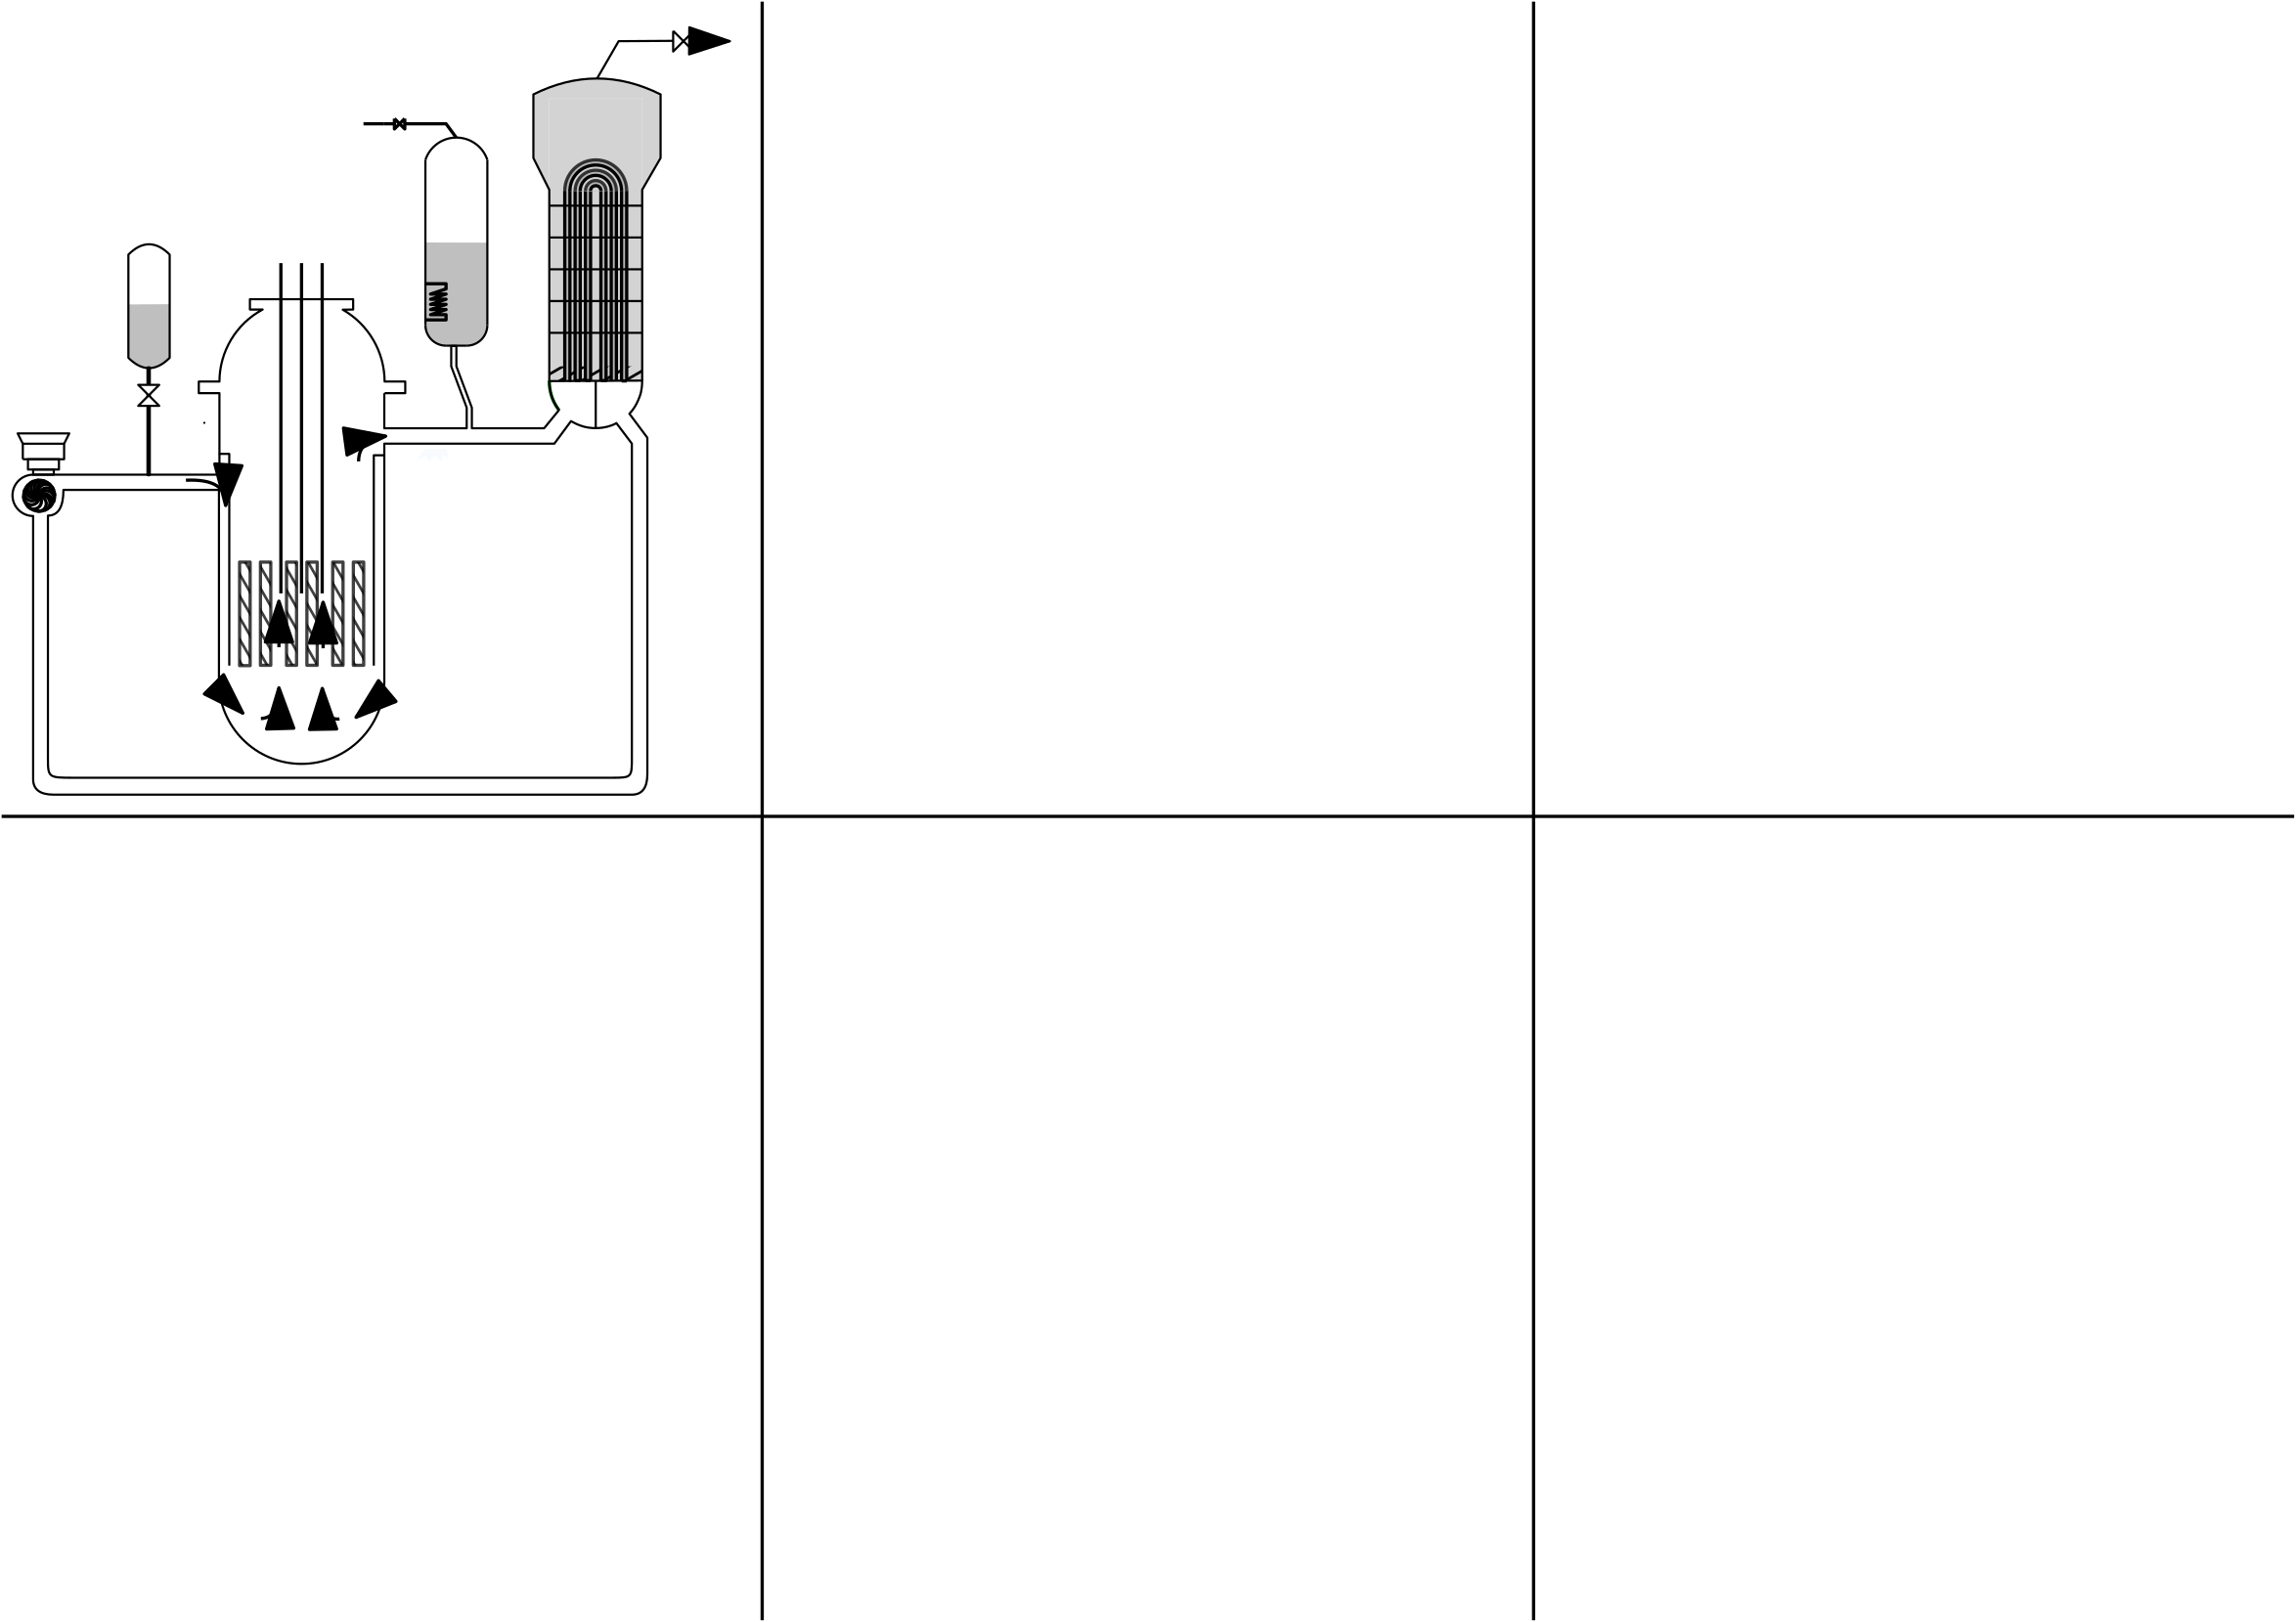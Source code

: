 <?xml version="1.0"?>
<!DOCTYPE ipe SYSTEM "ipe.dtd">
<ipe version="70206" creator="Ipe 7.2.7">
<info created="D:20170504092513" modified="D:20170504092513"/>
<ipestyle name="basic">
<symbol name="arrow/arc(spx)">
<path stroke="sym-stroke" fill="sym-stroke" pen="sym-pen">
0 0 m
-1 0.333 l
-1 -0.333 l
h
</path>
</symbol>
<symbol name="arrow/farc(spx)">
<path stroke="sym-stroke" fill="white" pen="sym-pen">
0 0 m
-1 0.333 l
-1 -0.333 l
h
</path>
</symbol>
<symbol name="arrow/ptarc(spx)">
<path stroke="sym-stroke" fill="sym-stroke" pen="sym-pen">
0 0 m
-1 0.333 l
-0.8 0 l
-1 -0.333 l
h
</path>
</symbol>
<symbol name="arrow/fptarc(spx)">
<path stroke="sym-stroke" fill="white" pen="sym-pen">
0 0 m
-1 0.333 l
-0.8 0 l
-1 -0.333 l
h
</path>
</symbol>
<symbol name="mark/circle(sx)" transformations="translations">
<path fill="sym-stroke">
0.6 0 0 0.6 0 0 e
0.4 0 0 0.4 0 0 e
</path>
</symbol>
<symbol name="mark/disk(sx)" transformations="translations">
<path fill="sym-stroke">
0.6 0 0 0.6 0 0 e
</path>
</symbol>
<symbol name="mark/fdisk(sfx)" transformations="translations">
<group>
<path fill="sym-fill">
0.5 0 0 0.5 0 0 e
</path>
<path fill="sym-stroke" fillrule="eofill">
0.6 0 0 0.6 0 0 e
0.4 0 0 0.4 0 0 e
</path>
</group>
</symbol>
<symbol name="mark/box(sx)" transformations="translations">
<path fill="sym-stroke" fillrule="eofill">
-0.6 -0.6 m
0.6 -0.6 l
0.6 0.6 l
-0.6 0.6 l
h
-0.4 -0.4 m
0.4 -0.4 l
0.4 0.4 l
-0.4 0.4 l
h
</path>
</symbol>
<symbol name="mark/square(sx)" transformations="translations">
<path fill="sym-stroke">
-0.6 -0.6 m
0.6 -0.6 l
0.6 0.6 l
-0.6 0.6 l
h
</path>
</symbol>
<symbol name="mark/fsquare(sfx)" transformations="translations">
<group>
<path fill="sym-fill">
-0.5 -0.5 m
0.5 -0.5 l
0.5 0.5 l
-0.5 0.5 l
h
</path>
<path fill="sym-stroke" fillrule="eofill">
-0.6 -0.6 m
0.6 -0.6 l
0.6 0.6 l
-0.6 0.6 l
h
-0.4 -0.4 m
0.4 -0.4 l
0.4 0.4 l
-0.4 0.4 l
h
</path>
</group>
</symbol>
<symbol name="mark/cross(sx)" transformations="translations">
<group>
<path fill="sym-stroke">
-0.43 -0.57 m
0.57 0.43 l
0.43 0.57 l
-0.57 -0.43 l
h
</path>
<path fill="sym-stroke">
-0.43 0.57 m
0.57 -0.43 l
0.43 -0.57 l
-0.57 0.43 l
h
</path>
</group>
</symbol>
<symbol name="arrow/fnormal(spx)">
<path stroke="sym-stroke" fill="white" pen="sym-pen">
0 0 m
-1 0.333 l
-1 -0.333 l
h
</path>
</symbol>
<symbol name="arrow/pointed(spx)">
<path stroke="sym-stroke" fill="sym-stroke" pen="sym-pen">
0 0 m
-1 0.333 l
-0.8 0 l
-1 -0.333 l
h
</path>
</symbol>
<symbol name="arrow/fpointed(spx)">
<path stroke="sym-stroke" fill="white" pen="sym-pen">
0 0 m
-1 0.333 l
-0.8 0 l
-1 -0.333 l
h
</path>
</symbol>
<symbol name="arrow/linear(spx)">
<path stroke="sym-stroke" pen="sym-pen">
-1 0.333 m
0 0 l
-1 -0.333 l
</path>
</symbol>
<symbol name="arrow/fdouble(spx)">
<path stroke="sym-stroke" fill="white" pen="sym-pen">
0 0 m
-1 0.333 l
-1 -0.333 l
h
-1 0 m
-2 0.333 l
-2 -0.333 l
h
</path>
</symbol>
<symbol name="arrow/double(spx)">
<path stroke="sym-stroke" fill="sym-stroke" pen="sym-pen">
0 0 m
-1 0.333 l
-1 -0.333 l
h
-1 0 m
-2 0.333 l
-2 -0.333 l
h
</path>
</symbol>
<pen name="heavier" value="0.8"/>
<pen name="fat" value="1.2"/>
<pen name="ultrafat" value="2"/>
<symbolsize name="large" value="5"/>
<symbolsize name="small" value="2"/>
<symbolsize name="tiny" value="1.1"/>
<arrowsize name="large" value="10"/>
<arrowsize name="small" value="5"/>
<arrowsize name="tiny" value="3"/>
<color name="red" value="1 0 0"/>
<color name="green" value="0 1 0"/>
<color name="blue" value="0 0 1"/>
<color name="yellow" value="1 1 0"/>
<color name="orange" value="1 0.647 0"/>
<color name="gold" value="1 0.843 0"/>
<color name="purple" value="0.627 0.125 0.941"/>
<color name="gray" value="0.745"/>
<color name="brown" value="0.647 0.165 0.165"/>
<color name="navy" value="0 0 0.502"/>
<color name="pink" value="1 0.753 0.796"/>
<color name="seagreen" value="0.18 0.545 0.341"/>
<color name="turquoise" value="0.251 0.878 0.816"/>
<color name="violet" value="0.933 0.51 0.933"/>
<color name="darkblue" value="0 0 0.545"/>
<color name="darkcyan" value="0 0.545 0.545"/>
<color name="darkgray" value="0.663"/>
<color name="darkgreen" value="0 0.392 0"/>
<color name="darkmagenta" value="0.545 0 0.545"/>
<color name="darkorange" value="1 0.549 0"/>
<color name="darkred" value="0.545 0 0"/>
<color name="lightblue" value="0.678 0.847 0.902"/>
<color name="lightcyan" value="0.878 1 1"/>
<color name="lightgray" value="0.827"/>
<color name="lightgreen" value="0.565 0.933 0.565"/>
<color name="lightyellow" value="1 1 0.878"/>
<dashstyle name="dashed" value="[4] 0"/>
<dashstyle name="dotted" value="[1 3] 0"/>
<dashstyle name="dash dotted" value="[4 2 1 2] 0"/>
<dashstyle name="dash dot dotted" value="[4 2 1 2 1 2] 0"/>
<textsize name="large" value="\large"/>
<textsize name="Large" value="\Large"/>
<textsize name="LARGE" value="\LARGE"/>
<textsize name="huge" value="\huge"/>
<textsize name="Huge" value="\Huge"/>
<textsize name="small" value="\small"/>
<textsize name="footnote" value="\footnotesize"/>
<textsize name="tiny" value="\tiny"/>
<textstyle name="center" begin="\begin{center}" end="\end{center}"/>
<textstyle name="itemize" begin="\begin{itemize}" end="\end{itemize}"/>
<textstyle name="item" begin="\begin{itemize}\item{}" end="\end{itemize}"/>
<gridsize name="4 pts" value="4"/>
<gridsize name="8 pts (~3 mm)" value="8"/>
<gridsize name="16 pts (~6 mm)" value="16"/>
<gridsize name="32 pts (~12 mm)" value="32"/>
<gridsize name="10 pts (~3.5 mm)" value="10"/>
<gridsize name="20 pts (~7 mm)" value="20"/>
<gridsize name="14 pts (~5 mm)" value="14"/>
<gridsize name="28 pts (~10 mm)" value="28"/>
<gridsize name="56 pts (~20 mm)" value="56"/>
<anglesize name="90 deg" value="90"/>
<anglesize name="60 deg" value="60"/>
<anglesize name="45 deg" value="45"/>
<anglesize name="30 deg" value="30"/>
<anglesize name="22.5 deg" value="22.5"/>
<opacity name="10%" value="0.1"/>
<opacity name="30%" value="0.3"/>
<opacity name="50%" value="0.5"/>
<opacity name="75%" value="0.75"/>
<tiling name="falling" angle="-60" step="4" width="1"/>
<tiling name="rising" angle="30" step="4" width="1"/>
</ipestyle>
<ipestyle name="presentation">
<symbol name="arrow/arc(spx)">
<path stroke="sym-stroke" fill="sym-stroke" pen="sym-pen">
0 0 m
-1 0.333 l
-1 -0.333 l
h
</path>
</symbol>
<symbol name="arrow/farc(spx)">
<path stroke="sym-stroke" fill="white" pen="sym-pen">
0 0 m
-1 0.333 l
-1 -0.333 l
h
</path>
</symbol>
<symbol name="mark/circle(sx)" transformations="translations">
<path fill="sym-stroke">
0.6 0 0 0.6 0 0 e
0.4 0 0 0.4 0 0 e
</path>
</symbol>
<symbol name="mark/disk(sx)" transformations="translations">
<path fill="sym-stroke">
0.6 0 0 0.6 0 0 e
</path>
</symbol>
<symbol name="mark/fdisk(sfx)" transformations="translations">
<group>
<path fill="sym-fill">
0.5 0 0 0.5 0 0 e
</path>
<path fill="sym-stroke" fillrule="eofill">
0.6 0 0 0.6 0 0 e
0.4 0 0 0.4 0 0 e
</path>
</group>
</symbol>
<symbol name="mark/box(sx)" transformations="translations">
<path fill="sym-stroke" fillrule="eofill">
-0.6 -0.6 m
0.6 -0.6 l
0.6 0.6 l
-0.6 0.6 l
h
-0.4 -0.4 m
0.4 -0.4 l
0.4 0.4 l
-0.4 0.4 l
h
</path>
</symbol>
<symbol name="mark/square(sx)" transformations="translations">
<path fill="sym-stroke">
-0.6 -0.6 m
0.6 -0.6 l
0.6 0.6 l
-0.6 0.6 l
h
</path>
</symbol>
<symbol name="mark/fsquare(sfx)" transformations="translations">
<group>
<path fill="sym-fill">
-0.5 -0.5 m
0.5 -0.5 l
0.5 0.5 l
-0.5 0.5 l
h
</path>
<path fill="sym-stroke" fillrule="eofill">
-0.6 -0.6 m
0.6 -0.6 l
0.6 0.6 l
-0.6 0.6 l
h
-0.4 -0.4 m
0.4 -0.4 l
0.4 0.4 l
-0.4 0.4 l
h
</path>
</group>
</symbol>
<symbol name="mark/cross(sx)" transformations="translations">
<group>
<path fill="sym-stroke">
-0.43 -0.57 m
0.57 0.43 l
0.43 0.57 l
-0.57 -0.43 l
h
</path>
<path fill="sym-stroke">
-0.43 0.57 m
0.57 -0.43 l
0.43 -0.57 l
-0.57 0.43 l
h
</path>
</group>
</symbol>
<symbol name="arrow/fnormal(spx)">
<path stroke="sym-stroke" fill="white" pen="sym-pen">
0 0 m
-1 0.333 l
-1 -0.333 l
h
</path>
</symbol>
<symbol name="arrow/pointed(spx)">
<path stroke="sym-stroke" fill="sym-stroke" pen="sym-pen">
0 0 m
-1 0.333 l
-0.8 0 l
-1 -0.333 l
h
</path>
</symbol>
<symbol name="arrow/fpointed(spx)">
<path stroke="sym-stroke" fill="white" pen="sym-pen">
0 0 m
-1 0.333 l
-0.8 0 l
-1 -0.333 l
h
</path>
</symbol>
<symbol name="arrow/linear(spx)">
<path stroke="sym-stroke" pen="sym-pen">
-1 0.333 m
0 0 l
-1 -0.333 l
</path>
</symbol>
<symbol name="arrow/fdouble(spx)">
<path stroke="sym-stroke" fill="white" pen="sym-pen">
0 0 m
-1 0.333 l
-1 -0.333 l
h
-1 0 m
-2 0.333 l
-2 -0.333 l
h
</path>
</symbol>
<symbol name="arrow/double(spx)">
<path stroke="sym-stroke" fill="sym-stroke" pen="sym-pen">
0 0 m
-1 0.333 l
-1 -0.333 l
h
-1 0 m
-2 0.333 l
-2 -0.333 l
h
</path>
</symbol>
<pen name="normal" value="1.2"/>
<pen name="heavier" value="2.4"/>
<pen name="fat" value="3.6"/>
<pen name="ultrafat" value="6"/>
<symbolsize name="normal" value="9"/>
<symbolsize name="large" value="15"/>
<symbolsize name="small" value="6"/>
<symbolsize name="tiny" value="3.3"/>
<arrowsize name="normal" value="15"/>
<arrowsize name="large" value="20"/>
<arrowsize name="small" value="10"/>
<arrowsize name="tiny" value="6"/>
<color name="red" value="1 0 0"/>
<color name="green" value="0 1 0"/>
<color name="blue" value="0 0 1"/>
<color name="yellow" value="1 1 0"/>
<color name="orange" value="1 0.647 0"/>
<color name="gold" value="1 0.843 0"/>
<color name="purple" value="0.627 0.125 0.941"/>
<color name="gray" value="0.745"/>
<color name="brown" value="0.647 0.165 0.165"/>
<color name="navy" value="0 0 0.502"/>
<color name="pink" value="1 0.753 0.796"/>
<color name="seagreen" value="0.18 0.545 0.341"/>
<color name="turquoise" value="0.251 0.878 0.816"/>
<color name="violet" value="0.933 0.51 0.933"/>
<color name="darkblue" value="0 0 0.545"/>
<color name="darkcyan" value="0 0.545 0.545"/>
<color name="darkgray" value="0.663"/>
<color name="darkgreen" value="0 0.392 0"/>
<color name="darkmagenta" value="0.545 0 0.545"/>
<color name="darkorange" value="1 0.549 0"/>
<color name="darkred" value="0.545 0 0"/>
<color name="lightblue" value="0.678 0.847 0.902"/>
<color name="lightcyan" value="0.878 1 1"/>
<color name="lightgray" value="0.827"/>
<color name="lightgreen" value="0.565 0.933 0.565"/>
<color name="lightyellow" value="1 1 0.878"/>
<color name="title" value="0.4 0 0.4"/>
<dashstyle name="dashed" value="[4] 0"/>
<dashstyle name="dotted" value="[1 3] 0"/>
<dashstyle name="dash dotted" value="[4 2 1 2] 0"/>
<dashstyle name="dash dot dotted" value="[4 2 1 2 1 2] 0"/>
<textsize name="normal" value="\normalsize"/>
<textsize name="large" value="\large"/>
<textsize name="huge" value="\LARGE"/>
<textsize name="small" value="\normalsize"/>
<textstretch name="normal" value="2.8"/>
<textstretch name="large" value="2.8"/>
<textstretch name="huge" value="2.8"/>
<textstretch name="small" value="2.4"/>
<textstyle name="normal" begin="\begin{flushleft}" end="\end{flushleft}"/>
<textstyle name="center" begin="\begin{center}" end="\end{center}"/>
<textstyle name="itemize" begin="\begin{flushleft}\begin{itemize}" end="\end{itemize}\end{flushleft}"/>
<textstyle name="item" begin="\begin{flushleft}\begin{itemize}\item{}" end="\end{itemize}\end{flushleft}"/>
<gridsize name="16 pts (~6 mm)" value="16"/>
<gridsize name="32 pts (~12 mm)" value="32"/>
<gridsize name="10 pts (~3.5 mm)" value="10"/>
<gridsize name="20 pts (~7 mm)" value="20"/>
<gridsize name="14 pts (~5 mm)" value="14"/>
<gridsize name="28 pts (~10 mm)" value="28"/>
<gridsize name="56 pts (~20 mm)" value="56"/>
<anglesize name="90 deg" value="90"/>
<anglesize name="60 deg" value="60"/>
<anglesize name="45 deg" value="45"/>
<anglesize name="30 deg" value="30"/>
<anglesize name="22.5 deg" value="22.5"/>
<preamble>
\renewcommand\rmdefault{cmss}
\makeatletter
\leftmargini 1.5em
\leftmargin \leftmargini
\leftmarginii  1.2em
\leftmarginiii 1em
\def\@listI{\leftmargin\leftmargini
            \parsep \z@
	    \partopsep 3pt
	    \topsep \z@
            \itemsep \z@}
\@listI
\def\@listii {\leftmargin\leftmarginii
              \labelwidth\leftmarginii
              \advance\labelwidth-\labelsep
              \topsep    \z@
              \parsep    \z@
              \itemsep   \parsep}
\def\@listiii{\leftmargin\leftmarginiii
              \labelwidth\leftmarginiii
              \advance\labelwidth-\labelsep
              \topsep    \z@
              \parsep    \z@
              \partopsep \z@
              \itemsep   \topsep}
\makeatother
</preamble>
<layout paper="800 600" origin="32 0" frame="736 528" skip="32" crop="no"/>
<titlestyle pos="368 554" size="large" color="title"  halign="center" valign="baseline"/>
<tiling name="falling" angle="-60" step="12" width="3"/>
<tiling name="rising" angle="30" step="12" width="3"/>
</ipestyle>
<ipestyle name="a4paper">
<layout paper="596 843" origin="0 0" frame="596 843" crop="no"/>
<titlestyle pos="10 10" size="LARGE" color="title"  valign="baseline"/>
</ipestyle>
<ipestyle name="a4paperlscape">
<symbol name="arrow/arc(spx)">
<path stroke="sym-stroke" fill="sym-stroke" pen="sym-pen">
0 0 m
-1 0.333 l
-1 -0.333 l
h
</path>
</symbol>
<symbol name="arrow/farc(spx)">
<path stroke="sym-stroke" fill="white" pen="sym-pen">
0 0 m
-1 0.333 l
-1 -0.333 l
h
</path>
</symbol>
<symbol name="arrow/ptarc(spx)">
<path stroke="sym-stroke" fill="sym-stroke" pen="sym-pen">
0 0 m
-1 0.333 l
-0.8 0 l
-1 -0.333 l
h
</path>
</symbol>
<symbol name="arrow/fptarc(spx)">
<path stroke="sym-stroke" fill="white" pen="sym-pen">
0 0 m
-1 0.333 l
-0.8 0 l
-1 -0.333 l
h
</path>
</symbol>
<symbol name="mark/circle(sx)" transformations="translations">
<path fill="sym-stroke">
0.6 0 0 0.6 0 0 e
0.4 0 0 0.4 0 0 e
</path>
</symbol>
<symbol name="mark/disk(sx)" transformations="translations">
<path fill="sym-stroke">
0.6 0 0 0.6 0 0 e
</path>
</symbol>
<symbol name="mark/fdisk(sfx)" transformations="translations">
<group>
<path fill="sym-fill">
0.5 0 0 0.5 0 0 e
</path>
<path fill="sym-stroke" fillrule="eofill">
0.6 0 0 0.6 0 0 e
0.4 0 0 0.4 0 0 e
</path>
</group>
</symbol>
<symbol name="mark/box(sx)" transformations="translations">
<path fill="sym-stroke" fillrule="eofill">
-0.6 -0.6 m
0.6 -0.6 l
0.6 0.6 l
-0.6 0.6 l
h
-0.4 -0.4 m
0.4 -0.4 l
0.4 0.4 l
-0.4 0.4 l
h
</path>
</symbol>
<symbol name="mark/square(sx)" transformations="translations">
<path fill="sym-stroke">
-0.6 -0.6 m
0.6 -0.6 l
0.6 0.6 l
-0.6 0.6 l
h
</path>
</symbol>
<symbol name="mark/fsquare(sfx)" transformations="translations">
<group>
<path fill="sym-fill">
-0.5 -0.5 m
0.5 -0.5 l
0.5 0.5 l
-0.5 0.5 l
h
</path>
<path fill="sym-stroke" fillrule="eofill">
-0.6 -0.6 m
0.6 -0.6 l
0.6 0.6 l
-0.6 0.6 l
h
-0.4 -0.4 m
0.4 -0.4 l
0.4 0.4 l
-0.4 0.4 l
h
</path>
</group>
</symbol>
<symbol name="mark/cross(sx)" transformations="translations">
<group>
<path fill="sym-stroke">
-0.43 -0.57 m
0.57 0.43 l
0.43 0.57 l
-0.57 -0.43 l
h
</path>
<path fill="sym-stroke">
-0.43 0.57 m
0.57 -0.43 l
0.43 -0.57 l
-0.57 0.43 l
h
</path>
</group>
</symbol>
<symbol name="arrow/fnormal(spx)">
<path stroke="sym-stroke" fill="white" pen="sym-pen">
0 0 m
-1 0.333 l
-1 -0.333 l
h
</path>
</symbol>
<symbol name="arrow/pointed(spx)">
<path stroke="sym-stroke" fill="sym-stroke" pen="sym-pen">
0 0 m
-1 0.333 l
-0.8 0 l
-1 -0.333 l
h
</path>
</symbol>
<symbol name="arrow/fpointed(spx)">
<path stroke="sym-stroke" fill="white" pen="sym-pen">
0 0 m
-1 0.333 l
-0.8 0 l
-1 -0.333 l
h
</path>
</symbol>
<symbol name="arrow/linear(spx)">
<path stroke="sym-stroke" pen="sym-pen">
-1 0.333 m
0 0 l
-1 -0.333 l
</path>
</symbol>
<symbol name="arrow/fdouble(spx)">
<path stroke="sym-stroke" fill="white" pen="sym-pen">
0 0 m
-1 0.333 l
-1 -0.333 l
h
-1 0 m
-2 0.333 l
-2 -0.333 l
h
</path>
</symbol>
<symbol name="arrow/double(spx)">
<path stroke="sym-stroke" fill="sym-stroke" pen="sym-pen">
0 0 m
-1 0.333 l
-1 -0.333 l
h
-1 0 m
-2 0.333 l
-2 -0.333 l
h
</path>
</symbol>
<pen name="heavier" value="0.8"/>
<pen name="fat" value="1.2"/>
<pen name="ultrafat" value="2"/>
<symbolsize name="large" value="5"/>
<symbolsize name="small" value="2"/>
<symbolsize name="tiny" value="1.1"/>
<arrowsize name="large" value="10"/>
<arrowsize name="small" value="5"/>
<arrowsize name="tiny" value="3"/>
<color name="red" value="1 0 0"/>
<color name="green" value="0 1 0"/>
<color name="blue" value="0 0 1"/>
<color name="yellow" value="1 1 0"/>
<color name="orange" value="1 0.647 0"/>
<color name="gold" value="1 0.843 0"/>
<color name="purple" value="0.627 0.125 0.941"/>
<color name="gray" value="0.745"/>
<color name="brown" value="0.647 0.165 0.165"/>
<color name="navy" value="0 0 0.502"/>
<color name="pink" value="1 0.753 0.796"/>
<color name="seagreen" value="0.18 0.545 0.341"/>
<color name="turquoise" value="0.251 0.878 0.816"/>
<color name="violet" value="0.933 0.51 0.933"/>
<color name="darkblue" value="0 0 0.545"/>
<color name="darkcyan" value="0 0.545 0.545"/>
<color name="darkgray" value="0.663"/>
<color name="darkgreen" value="0 0.392 0"/>
<color name="darkmagenta" value="0.545 0 0.545"/>
<color name="darkorange" value="1 0.549 0"/>
<color name="darkred" value="0.545 0 0"/>
<color name="lightblue" value="0.678 0.847 0.902"/>
<color name="lightcyan" value="0.878 1 1"/>
<color name="lightgray" value="0.827"/>
<color name="lightgreen" value="0.565 0.933 0.565"/>
<color name="lightyellow" value="1 1 0.878"/>
<dashstyle name="dashed" value="[4] 0"/>
<dashstyle name="dotted" value="[1 3] 0"/>
<dashstyle name="dash dotted" value="[4 2 1 2] 0"/>
<dashstyle name="dash dot dotted" value="[4 2 1 2 1 2] 0"/>
<textsize name="large" value="\large"/>
<textsize name="Large" value="\Large"/>
<textsize name="LARGE" value="\LARGE"/>
<textsize name="huge" value="\huge"/>
<textsize name="Huge" value="\Huge"/>
<textsize name="small" value="\small"/>
<textsize name="footnote" value="\footnotesize"/>
<textsize name="tiny" value="\tiny"/>
<textstyle name="center" begin="\begin{center}" end="\end{center}"/>
<textstyle name="itemize" begin="\begin{itemize}" end="\end{itemize}"/>
<textstyle name="item" begin="\begin{itemize}\item{}" end="\end{itemize}"/>
<gridsize name="4 pts" value="4"/>
<gridsize name="8 pts (~3 mm)" value="8"/>
<gridsize name="16 pts (~6 mm)" value="16"/>
<gridsize name="32 pts (~12 mm)" value="32"/>
<gridsize name="10 pts (~3.5 mm)" value="10"/>
<gridsize name="20 pts (~7 mm)" value="20"/>
<gridsize name="14 pts (~5 mm)" value="14"/>
<gridsize name="28 pts (~10 mm)" value="28"/>
<gridsize name="56 pts (~20 mm)" value="56"/>
<anglesize name="90 deg" value="90"/>
<anglesize name="60 deg" value="60"/>
<anglesize name="45 deg" value="45"/>
<anglesize name="30 deg" value="30"/>
<anglesize name="22.5 deg" value="22.5"/>
<opacity name="10%" value="0.1"/>
<opacity name="30%" value="0.3"/>
<opacity name="50%" value="0.5"/>
<opacity name="75%" value="0.75"/>
<layout paper="843 596" origin="0 0" frame="843 596" crop="no"/>
<titlestyle pos="10 10" size="LARGE" color="title"  valign="baseline"/>
<tiling name="falling" angle="-60" step="4" width="1"/>
<tiling name="rising" angle="30" step="4" width="1"/>
</ipestyle>
<page>
<layer name="alpha"/>
<view layers="alpha" active="alpha"/>
<path layer="alpha" stroke="black">
0 296 m
844 296 l
</path>
<path stroke="black">
280 296 m
280 596 l
</path>
<path stroke="black">
564 296 m
564 596 l
</path>
<path stroke="black">
280 296 m
280 0 l
</path>
<path stroke="black">
564 296 m
564 0 l
</path>
<path matrix="0.475053 0 0 0.608334 -11.2017 132.26" fill="lightgray">
448 704 m
448 532.916 l
520.001 532.916 l
520.001 704 l
h
</path>
<group matrix="0.475053 0 0 0.475053 -11.2017 203.289">
<path fill="lightgray" opacity="100%">
448 680.826 m
435.678 705.469 l
435.678 754.756 l
448 760 l
460 764 l
471.948 766.219 l
487.311 767.05 l
500.131 765.911 l
511.361 763.544 l
522.304 760.006 l
534.252 754.756 l
534.252 705.469 l
520.001 680.875 l
520.001 752 l
448 752 l
448 680.826 l
</path>
</group>
<path matrix="0.475053 0 0 0.475053 -11.2017 203.289" fill="darkgray" opacity="75%">
352.016 575.294 m
352.487 572.082 l
354.293 567.746 l
357.871 563.615 l
362.78 560.875 l
369.003 560 l
376.771 560 l
384.864 560.023 l
389.132 560.845 l
393.059 562.812 l
396.146 565.584 l
397.676 567.696 l
398.984 570.388 l
400 576.251 l
400 639.844 l
352.175 640 l
352.017 575.257 l
</path>
<path matrix="0.480474 0 0 0.519974 -11.8619 178.912" fill="darkgray" opacity="75%">
121.816 587.719 m
121.816 550.771 l
126.721 546.443 l
131.506 543.84 l
136.227 542.675 l
141.273 542.97 l
145.208 544.304 l
151.099 548.11 l
153.815 550.596 l
153.815 587.878 l
121.816 587.719 l
</path>
<path matrix="0.475053 0 0 0.475053 -11.2017 203.289" stroke="black" pen="heavier">
448 532.965 m
448 680.826 l
435.678 705.469 l
435.678 754.756 l
484.965 779.4
534.252 754.756 c
534.252 705.469 l
520.001 680.875 l
520.001 532.916 l
</path>
<path matrix="0.475053 0 0 0.475053 -11.2017 203.289" fill="darkgray" opacity="75%">
460 680 m
460 532.965 l
464 532.965 l
464 680 l
h
</path>
<path matrix="0.475053 0 0 0.475053 -7.40128 203.289" fill="darkgray" opacity="75%">
460 680 m
460 532.965 l
464 532.965 l
464 680 l
h
</path>
<path matrix="0.475053 0 0 0.475053 -3.60085 203.289" fill="darkgray" opacity="75%">
460 680 m
460 532.965 l
464 532.965 l
464 680 l
h
</path>
<path matrix="0.475053 0 0 0.475053 2.09979 203.289" fill="darkgray" opacity="75%">
460 680 m
460 532.965 l
464 532.965 l
464 680 l
h
</path>
<path matrix="0.475053 0 0 0.475053 5.90021 203.289" fill="darkgray" opacity="75%">
460 680 m
460 532.965 l
464 532.965 l
464 680 l
h
</path>
<path matrix="0.475053 0 0 0.475053 9.70064 203.289" fill="darkgray" opacity="75%">
460 680 m
460 532.965 l
464 532.965 l
464 680 l
h
</path>
<path matrix="0.475053 0 0 0.475053 -11.2017 203.289" stroke="black" fill="darkgray" opacity="75%">
460 680 m
24 0 0 -24 484 680 508 680 a
</path>
<path matrix="0.43786 0 0 0.471411 -6.12676 205.343" stroke="black">
137.1 542.622 m
137.1 459.196 l
138.107 459.196 l
138.107 542.622 l
h
</path>
<path matrix="0.475053 0 0 0.475053 19.3815 163.002" stroke="black" pen="heavier" cap="1">
116.28 585.002 m
116.28 585.002 l
</path>
<path matrix="0.475053 0 0 0.475053 -7.21259 159.013" stroke="black" arrow="normal/normal">
158.008 548.921 m
190.197 550.321
188.798 529.328 c
</path>
<path matrix="0.475053 0 0 0.475053 -11.2017 157.684" stroke="black" arrow="normal/normal">
198.594 392.873 m
198.594 383.076
210.49 371.18 c
</path>
<path matrix="0.475053 0 0 0.475053 -11.2017 157.684" stroke="black" arrow="normal/normal">
238.481 422.263 m
238.481 457.951 l
</path>
<path matrix="0.475053 0 0 0.475053 -11.2017 157.684" stroke="black" arrow="normal/normal">
224.486 366.982 m
239.181 367.681
238.481 390.774 c
</path>
<path matrix="0.475053 0 0 0.475053 5.06844 157.29" stroke="black" arrow="normal/normal">
238.481 422.263 m
238.481 457.951 l
</path>
<path matrix="0.00233494 -0.814731 0.264691 0.00718703 20.3946 523.356" stroke="black" rarrow="normal/normal">
224.486 366.982 m
239.181 367.681
238.481 390.774 c
</path>
<path matrix="0.475053 0 0 0.475053 -11.2017 157.684" stroke="black" arrow="normal/normal">
310.267 385.764 m
306.127 374.584
298.259 367.959 c
</path>
<path matrix="0.475053 0 0 0.475053 -11.2017 157.684" fill="lightblue" opacity="10%">
351.902 576.045 m
345.542 567.33 l
352.231 570.834 l
354.779 565.738 l
358.92 570.834 l
364.334 566.375 l
366.245 571.471 l
370.386 567.649 l
368 576 l
368 576 l
</path>
<path matrix="0.365842 0 0 0.363799 51.179 270.211" stroke="black">
432 512 m
432 704 l
432 704 l
432 512 l
h
</path>
<path matrix="0.365842 0 0 0.363799 55.1324 270.211" stroke="black">
416 704 m
416 512 l
</path>
<path matrix="0.356289 0 0 0.365842 59.1067 269.164" stroke="black" pen="heavier">
400 688 m
496 688 l
</path>
<path matrix="0.356294 0 0 0.365842 59.1048 269.164" stroke="black" pen="heavier">
400 656 m
496 656 l
</path>
<path matrix="0.356294 0 0 0.365842 59.1048 269.164" stroke="black" pen="heavier">
400 624 m
496 624 l
</path>
<path matrix="0.356294 0 0 0.365842 59.1048 269.164" stroke="black" pen="heavier">
400 592 m
496 592 l
</path>
<path matrix="0.356294 0 0 0.365842 59.1048 269.164" stroke="black" pen="heavier">
400 560 m
496 560 l
</path>
<path matrix="0.356284 0 0 0.32763 59.1086 288.729" fill="black" tiling="rising">
400 528 m
400 512 l
416 512 l
416 528 l
h
</path>
<path matrix="0.356322 0 0 0.32763 59.091 288.729" fill="black" tiling="rising">
496 512 m
496 528 l
480 528 l
480 512 l
h
</path>
<path matrix="0.475053 0 0 0.475053 -11.2017 203.289" stroke="black" pen="heavier">
352 704 m
352 576 l
</path>
<path matrix="0.475053 0 0 0.475053 -11.2017 203.289" stroke="black" pen="heavier">
400 576 m
400 704 l
</path>
<path matrix="0.475053 0 0 0.475053 -11.2017 203.289" stroke="black" pen="heavier">
352 704 m
25.2982 0 0 -25.2982 376 696 400 704 a
</path>
<path matrix="0.475053 0 0 0.475053 -18.8026 203.289" stroke="black" pen="heavier">
416 576 m
16 0 0 -16 400 576 400 560 a
</path>
<path matrix="0.475053 0 0 0.475053 -11.2017 203.289" stroke="black" pen="heavier">
352 576 m
16 0 0 16 368 576 368 560 a
</path>
<path matrix="0.475053 0 0 0.475053 -11.2017 203.289" stroke="black" pen="heavier">
368 560 m
384 560 l
</path>
<path matrix="0.241697 0 0 0.241697 38.6794 327.276" stroke="black" fill="white" pen="heavier">
64 528 m
80 528 l
64 512 l
48 528 l
64 528 l
</path>
<path matrix="0.241697 0 0 0.241697 38.6794 327.276" stroke="black" fill="white" pen="heavier">
64 512 m
48 496 l
80 496 l
64 512 l
</path>
<path matrix="0.420521 0 0 0.492797 11.9061 189.761" stroke="black" pen="heavier">
559.595 795.057 m
511.862 794.794 l
492.871 766.761 l
</path>
<path matrix="0.475053 0 0 0.178145 -7.40128 342.004" stroke="black" pen="heavier">
32 480 m
64 480 l
64 512 l
32 512 l
32 480 l
</path>
<path matrix="0.475053 0 0 0.475053 -11.4615 160.282" stroke="black" arrow="normal/normal">
300.76 560.817 m
300.76 577.611
321.753 580.41 c
</path>
<path matrix="0.475053 0 0 0.475053 -11.2017 201.388" stroke="black" pen="heavier">
48 464 m
48 468 l
64 468 l
64 464 l
h
</path>
<path matrix="0.475053 0 0 0.475053 -11.2017 201.388" stroke="black" pen="heavier">
44 476 m
44 468 l
68 468 l
68 476 l
h
</path>
<path matrix="0.475053 0 0 0.475053 -11.2017 201.388" stroke="black" pen="heavier">
40 488 m
36 496 l
76 496 l
72 488 l
</path>
<path matrix="0.475053 0 0 0.475053 -12.7723 203.146" stroke="black">
12 0 0 12 56 444 e
</path>
<path matrix="0.475053 0 0 0.475053 -12.7723 203.146" stroke="black">
56 444 m
6.0543 0 0 -6.0543 51.7064 439.732 46.4356 436.753 a
</path>
<path matrix="0.475053 0 0 0.475053 -12.7723 203.146" stroke="black">
56 444 m
6.07618 0 0 -6.07618 50.0018 443.029 44 443.977 a
</path>
<path matrix="0.475053 0 0 0.475053 -12.7723 203.146" stroke="black">
56 444 m
6.01747 0 0 -6.01747 50.338 446.038 45.0511 448.911 a
</path>
<path matrix="0.475053 0 0 0.475053 -12.7723 203.146" stroke="black">
56 444 m
6.00013 0 0 -6.00013 51.7277 448.213 47.5107 452.481 a
</path>
<path matrix="0.475053 0 0 0.475053 -12.7723 203.146" stroke="black">
56 444 m
6.01237 0 0 -6.01237 53.5246 449.479 51.7707 455.23 a
</path>
<path matrix="0.475053 0 0 0.475053 -12.7723 203.146" stroke="black">
56 444 m
6.0021 0 0 -6.0021 55.7466 449.997 55.8107 455.999 a
</path>
<path matrix="0.475053 0 0 0.475053 -12.7723 203.146" stroke="black">
56 444 m
6.00024 0 0 -6.00024 58.0948 449.623 60.2908 455.207 a
</path>
<path matrix="0.475053 0 0 0.475053 -12.7723 203.146" stroke="black">
55.7644 444.094 m
6.05126 0 0 -6.05126 60.1101 448.305 64.4756 452.495 a
</path>
<path matrix="0.475053 0 0 0.475053 -12.7723 203.146" stroke="black">
55.8549 444.056 m
6.09322 0 0 -6.09322 61.2809 446.829 67.1758 448.371 a
</path>
<path matrix="0.475053 0 0 0.475053 -12.7723 203.146" stroke="black">
55.9487 444.019 m
6.02575 0 0 -6.02575 61.9744 444.039 68 443.995 a
</path>
<path matrix="0.475053 0 0 0.475053 -12.7723 203.146" stroke="black">
55.9512 444.215 m
6.06551 0 0 -6.06551 61.5091 441.786 67.0316 439.277 a
</path>
<path matrix="0.475053 0 0 0.475053 -12.7723 203.146" stroke="black">
56.0524 443.947 m
5.96638 0 0 -5.96638 60.0917 439.556 63.8132 434.892 a
</path>
<path matrix="0.475053 0 0 0.475053 -12.7723 203.146" stroke="black">
56.1453 444.03 m
5.9924 0 0 -5.9924 58.3244 438.448 60.1546 432.742 a
</path>
<path matrix="0.475053 0 0 0.475053 -12.7723 203.146" stroke="black">
56.3636 443.6 m
5.82263 0 0 -5.82263 55.671 437.819 54.829 432.057 a
</path>
<path matrix="0.633403 0 0 0.475053 -6.05878 169.211" stroke="0" fill="black" opacity="75%" tiling="falling">
160 464 m
160 384 l
166 384 l
166 464 l
h
</path>
<path matrix="0.616605 0 0 0.475053 6.23099 169.211" stroke="0" fill="black" opacity="75%" tiling="falling">
160 464 m
160 384 l
166 384 l
166 464 l
h
</path>
<path matrix="0.633403 0 0 0.475053 11.0431 169.211" stroke="0" fill="black" opacity="75%" tiling="falling">
160 464 m
160 384 l
166 384 l
166 464 l
h
</path>
<path matrix="0.633403 0 0 0.475053 20.5442 169.211" stroke="0" fill="black" opacity="75%" tiling="falling">
160 464 m
160 384 l
166 384 l
166 464 l
h
</path>
<path matrix="0.646058 0 0 0.476631 -15.7599 168.479" stroke="0" fill="black" opacity="75%" tiling="falling">
160 464 m
160 384 l
166 384 l
166 464 l
h
</path>
<path matrix="0.633403 0 0 0.475053 -18.7269 169.211" stroke="0" fill="black" opacity="75%" tiling="falling">
240 464 m
240 384 l
234 384 l
234 464 l
h
</path>
<path matrix="0.475053 0 0 0.475053 -11.2017 203.289" stroke="darkgreen">
447.997 532.84 m
448.065 529.632
448.283 527.395
448.956 523.704
449.856 520.55
450.814 518.013
451.672 516.131
453.268 513.226
454.505 511.337
455.524 509.954 c
</path>
<path matrix="0.475053 0 0 0.473012 -11.2017 204.677" stroke="black">
468 532 m
468 680 l
468 680 l
468 680 l
</path>
<path matrix="0.475053 0 0 0.472942 -11.2017 204.724" stroke="black">
472 680 m
472 532 l
</path>
<path matrix="0.475053 0 0 0.472873 -11.2017 204.771" stroke="black">
476 532 m
476 680 l
</path>
<path matrix="0.475053 0 0 0.472804 -11.2017 204.818" stroke="black">
480 680 m
480 532 l
</path>
<path matrix="0.475053 0 0 0.475053 -11.2017 203.289" stroke="black" fill="lightgray">
464 680 m
20 0 0 -20 484 680 504 680 a
</path>
<path matrix="0.365842 0 0 0.363799 68.4339 270.211" stroke="black">
416 704 m
416 512 l
</path>
<path matrix="0.475053 0 0 0.473012 2.09979 204.677" stroke="black">
468 532 m
468 680 l
468 680 l
468 680 l
</path>
<path matrix="0.475053 0 0 0.472942 2.09979 204.724" stroke="black">
472 680 m
472 532 l
</path>
<path matrix="0.475053 0 0 0.472873 2.09979 204.771" stroke="black">
476 532 m
476 680 l
</path>
<path matrix="0.475053 0 0 0.472804 2.09979 204.818" stroke="black">
480 680 m
480 532 l
</path>
<path matrix="0.365842 0 0 0.363799 64.4805 270.211" stroke="black">
432 512 m
432 704 l
432 704 l
432 512 l
h
</path>
<path matrix="0.475053 0 0 0.475053 -11.2017 203.289" stroke="black">
468 532.952 m
472 532.949 l
</path>
<path matrix="0.475053 0 0 0.475053 -11.2017 203.289" stroke="black">
476 532.946 m
480 532.943 l
</path>
<path matrix="0.475053 0 0 0.475053 -11.2017 203.289" stroke="black">
488 532.966 m
492 532.966 l
</path>
<path matrix="0.475053 0 0 0.475053 -11.2017 203.289" stroke="black">
504 532.679 m
508 532.701 l
</path>
<path matrix="0.475053 0 0 0.475053 -11.2017 203.289" stroke="black" fill="darkgray" opacity="75%">
468 680 m
16 0 0 -16 484 680 500 680 a
</path>
<path matrix="0.475053 0 0 0.475053 -11.2017 203.289" stroke="black" fill="lightgray">
472 680 m
12 0 0 -12 484 680 496 680 a
</path>
<path matrix="0.475053 0 0 0.475053 -11.2017 203.289" stroke="black" fill="darkgray" opacity="75%">
476 680 m
8 0 0 -8 484 680 492 680 a
</path>
<path matrix="0.475053 0 0 0.475053 -11.2017 203.289" stroke="black" fill="lightgray">
480 680 m
4 0 0 -4 484 680 488 680 a
</path>
<path matrix="0.475053 0 0 0.475053 -11.2017 203.289" stroke="white">
504 680 m
504 680 l
504 680 l
504 680 l
h
</path>
<path matrix="0.475053 0 0 0.475053 -11.2017 203.289" stroke="white">
508 680 m
508 680 l
508 680 l
508 680 l
h
</path>
<path matrix="0.237578 0 0 0.32763 102.786 288.729" fill="black" tiling="rising">
496 512 m
496 528 l
480 528 l
480 512 l
h
</path>
<path matrix="0.118789 0 0 0.32763 156.005 288.729" fill="black" tiling="rising">
496 512 m
496 528 l
480 528 l
480 512 l
h
</path>
<path matrix="0.118815 0 0 0.327637 152.192 288.726" fill="black" tiling="rising">
496 512 m
496 528 l
480 528 l
480 512 l
h
</path>
<path matrix="0.118744 0 0 0.32763 165.528 288.729" fill="black" tiling="rising">
496 512 m
496 528 l
480 528 l
480 512 l
h
</path>
<path matrix="0.118744 0 0 0.327637 169.328 288.726" fill="black" tiling="rising">
496 512 m
496 528 l
480 528 l
480 512 l
h
</path>
<path matrix="0.475053 0 0 0.475053 -11.2017 203.289" stroke="black">
496 696 m
496 696 l
496 696 l
496 696 l
h
</path>
<path matrix="0.475053 0 0 0.475053 -11.2017 203.289" stroke="black">
504 684 m
504 684 l
504 684 l
504 684 l
h
</path>
<path matrix="0.475053 0 0 0.475053 -11.2017 203.289" stroke="black">
504 684 m
504 684 l
504 684 l
504 684 l
h
</path>
<path matrix="0.475053 0 0 0.475053 -11.2017 203.289" stroke="black" pen="heavier">
121.816 630.596 m
137.815 646.596
153.815 630.596 c
153.815 550.596 l
137.815 534.596
121.816 550.596 c
h
</path>
<path matrix="0.475053 0 0 0.475053 -11.2017 203.289" stroke="black">
352 608 m
368 608 l
368 604 l
356 600 l
368 600 l
356 596 l
368 596 l
356 592 l
368 592 l
356 588 l
368 588 l
356 584 l
368 584 l
368 580 l
352 580 l
</path>
<path matrix="0.475053 0 0 0.475053 -11.2017 203.289" stroke="black" pen="heavier">
212 576 m
212 576 l
212 576 l
212 576 l
h
</path>
<path matrix="0.475053 0 0 0.475053 -11.2017 203.289" stroke="black" pen="heavier">
220 584 m
220 584 l
220 584 l
220 584 l
h
</path>
<path matrix="0.475053 0 0 0.475053 -11.2017 203.289" stroke="black">
240 368 m
240 624 l
</path>
<path matrix="0.475053 0 0 0.475053 -11.2017 203.289" stroke="black">
256 368 m
256 624 l
</path>
<path matrix="0.475053 0 0 0.475053 -11.2017 203.289" stroke="black">
272 368 m
272 624 l
</path>
<path matrix="0.4539 0 0 0.482825 22.0786 158.644" stroke="black" pen="heavier">
127.5 560.93 m
136 560.93 l
136 399.445 l
</path>
<path matrix="0.440318 0 0 0.484502 28.2563 157.713" stroke="black" pen="heavier">
255.5 559.853 m
247 559.853 l
247 399.983 l
</path>
<path matrix="0.475053 0 0 0.475053 -11.2017 203.289" stroke="black">
375.885 721.298 m
368 732 l
336 732 l
336 732 l
</path>
<path matrix="0.475053 0 0 0.475053 -11.2017 203.289" stroke="black">
336 736 m
336 728 l
332 732 l
336 736 l
</path>
<path matrix="0.475053 0 0 0.475053 -11.2017 203.289" stroke="black">
328 736 m
332 732 l
328 728 l
328 736 l
</path>
<path matrix="0.475053 0 0 0.475053 -11.2017 203.289" stroke="black">
320 732 m
328 732 l
</path>
<path matrix="0.475053 0 0 0.475053 -11.2017 203.289" stroke="black">
304 732 m
320 732 l
</path>
<path matrix="0.475053 0 0 0.475053 -11.2017 203.289" stroke="black" pen="heavier">
544 804 m
544 788 l
552 796 l
544 804 l
</path>
<path matrix="0.475053 0 0 0.475053 -11.2017 203.289" stroke="black" pen="heavier">
552 796 m
560 804 l
560 788 l
552 796 l
</path>
<path matrix="0.475053 0 0 0.475053 -11.2017 203.289" stroke="black" pen="heavier" rarrow="normal/normal">
588 796 m
560 796.252 l
</path>
<path matrix="0.475053 0 0 0.475053 -11.2017 203.289" stroke="black" pen="heavier">
320.14 523.196 m
320.14 496 l
384 496 l
384 511.972 l
372 544 l
372 559.777 l
376 559.777 l
376 544 l
388 511.928 l
388 496 l
444 496 l
455.476 510.016 l
454.81 510.908
453.001 513.67
451.059 517.446
449.689 521.06
448.576 525.513
448.117 528.944
447.991 532.528 c
520.001 532.916 l
519.97 530.248
519.617 526.673
519.085 523.876
518.187 520.679
515.756 515.015
513.41 511.217
511.939 509.277
510.088 507.252 c
524 488.65 l
524 484 l
524 228 l
524 212
512 212 c
64 212 l
48 212
48 224 c
48 428 l
16 0 0 -16 48 444 48 460 a
48 460 l
64 460 l
80 460 l
192.378 460 l
192.378 523.196 l
176.379 523.196 l
176.379 532.196 l
192.379 532.196 l
63.6218 0 0 -63.6218 256 532 225.851 588.024 a
216 588 l
216 596 l
296 596 l
296 588 l
287.941 587.897 l
64.3793 0 0 -64.3793 256 532 320.379 532.196 a
336.379 532.196 l
336.379 523.196 l
320.379 523.196 l
</path>
<path matrix="0.475053 0 0 0.475053 -11.2017 203.289" stroke="black" pen="heavier">
192 300 m
192 448.212 l
192 448.212 l
71.4783 448.212 l
71.4783 428.292
59.464 428.292 c
59.464 241.038 l
59.464 225.101
59.464 225.101
79.4877 225.101 c
495.981 225.101 l
512 225.101
512 225.101
512 241.038 c
512 484.069 l
499.986 500.006 l
498.877 499.22
495.517 497.9
492.996 497.152
489.477 496.431
485.114 496.027
480.94 496.136
477.672 496.56
474.912 497.159
471.953 498.059
468.28 499.582
464.802 501.496 c
451.928 484.069 l
320.151 484.069 l
320.151 300 l
64.1512 0 0 -64.1512 256 300 191.849 300 a
</path>
<path matrix="0.475053 0 0 0.475053 -11.2017 203.289" stroke="black" pen="heavier">
484 532.722 m
484 496 l
</path>
</page>
</ipe>
